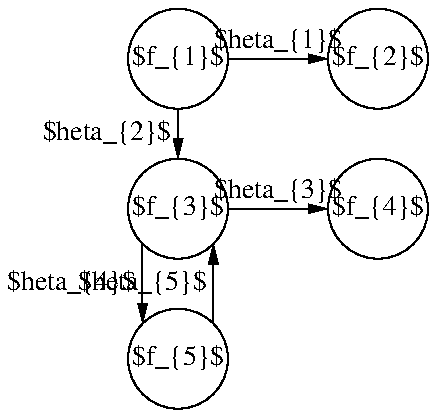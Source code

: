 .PS
G1: circle "$f_{1}$";
move right;
G2: circle "$f_{2}$";
move down from G1;
G3: circle "$f_{3}$";
move down from G2;
G4: circle "$f_{4}$";
move down from G3;
G5: circle "$f_{5}$";
arrow -> from G1.e to G2.w "$\theta_{1}$" above;
arrow -> from G1.s to G3.n "$\theta_{2}$ " rjust;
arrow -> from G3.e to G4.w "$\theta_{3}$" above;
arrow -> from G3.sw to G5.nw "$\theta_{4}$ " rjust;
arrow <- from G3.se to G5.ne "$\theta_{5}$ " rjust;
.PE
